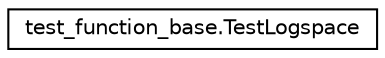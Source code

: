 digraph "Graphical Class Hierarchy"
{
 // LATEX_PDF_SIZE
  edge [fontname="Helvetica",fontsize="10",labelfontname="Helvetica",labelfontsize="10"];
  node [fontname="Helvetica",fontsize="10",shape=record];
  rankdir="LR";
  Node0 [label="test_function_base.TestLogspace",height=0.2,width=0.4,color="black", fillcolor="white", style="filled",URL="$classtest__function__base_1_1TestLogspace.html",tooltip=" "];
}
